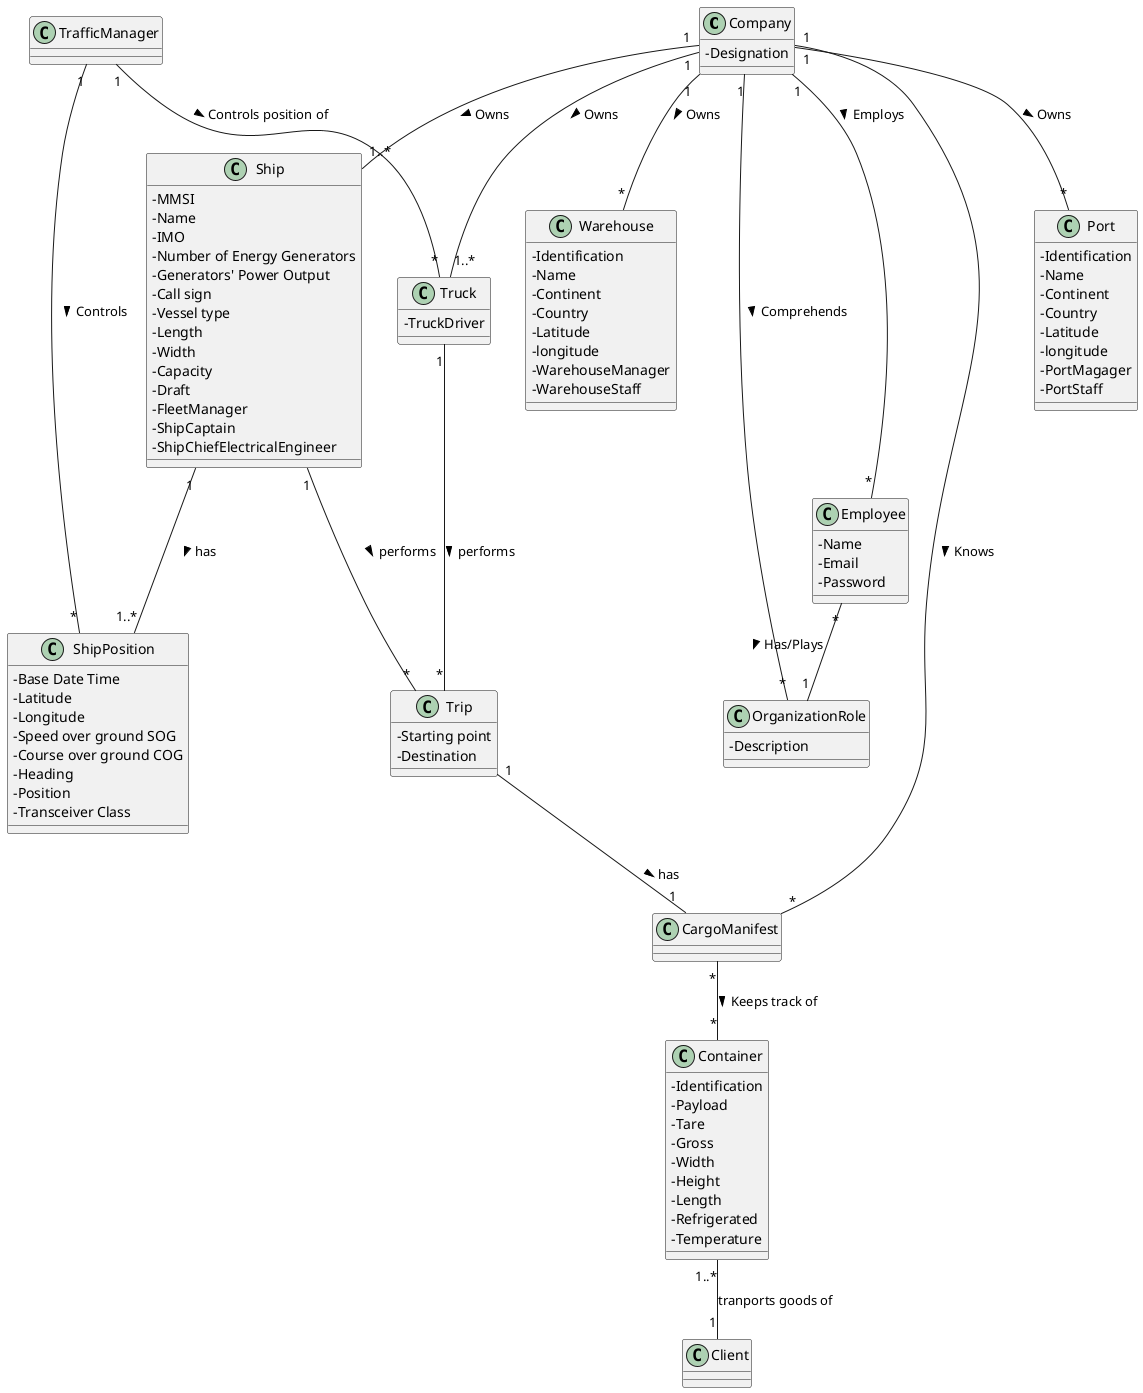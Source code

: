 @startuml
'https://plantuml.com/class-diagram

skinparam classAttributeIconSize 0

class Company {
-Designation
}

class Container {
-Identification
-Payload
-Tare
-Gross
-Width
-Height
-Length
-Refrigerated
-Temperature
}

class Ship {
-MMSI
-Name
-IMO
-Number of Energy Generators
-Generators' Power Output
-Call sign
-Vessel type
-Length
-Width
-Capacity
-Draft
-FleetManager
-ShipCaptain
-ShipChiefElectricalEngineer
}

class ShipPosition {
-Base Date Time
-Latitude
-Longitude
-Speed over ground SOG
-Course over ground COG
-Heading
-Position
-Transceiver Class
}

class Truck {
-TruckDriver
}

class Client

class Port {
-Identification
-Name
-Continent
-Country
-Latitude
-longitude
-PortMagager
-PortStaff
}

class Warehouse {
-Identification
-Name
-Continent
-Country
-Latitude
-longitude
-WarehouseManager
-WarehouseStaff
}

class Employee {
-Name
-Email
-Password
}

class OrganizationRole {
-Description
}

class TrafficManager

class CargoManifest

class Trip {
-Starting point
-Destination
}

Company "1" -- "1..*" Ship : Owns >
Company "1" -- "1..*" Truck : Owns >
Company "1" -- "*" Port : Owns >
Company "1" -- "*" Warehouse : Owns >
Company "1" -- "*" Employee : Employs >
Company "1" -- "*" CargoManifest : Knows >
Company "1" --- "*" OrganizationRole : Comprehends >
Employee "*" - "1" OrganizationRole : Has/Plays >
Ship "1" -- "*" Trip : performs >
Trip "1" -- "1" CargoManifest : has >
Ship "1" -- "1..*" ShipPosition : has >
TrafficManager "1" - "*" ShipPosition : Controls >
TrafficManager "1" -- "*" Truck : Controls position of >
Truck "1" -- "*" Trip : performs >
CargoManifest "*" -- "*" Container : Keeps track of >
Container "1..*" -- "1" Client : tranports goods of


@enduml